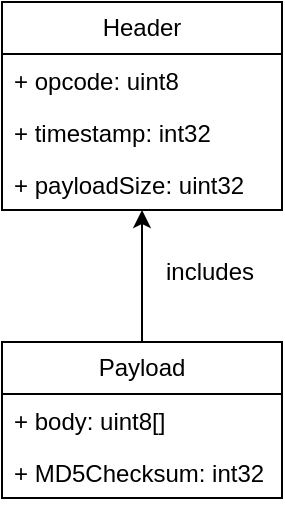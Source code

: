 <mxfile version="24.6.2" type="device">
  <diagram name="Page-1" id="beP4feVbxWRguCusmjlS">
    <mxGraphModel dx="690" dy="483" grid="1" gridSize="10" guides="1" tooltips="1" connect="1" arrows="1" fold="1" page="1" pageScale="1" pageWidth="827" pageHeight="1169" math="0" shadow="0">
      <root>
        <mxCell id="0" />
        <mxCell id="1" parent="0" />
        <mxCell id="K66X2FgH5PHW8AGvzwMQ-9" value="" style="edgeStyle=orthogonalEdgeStyle;rounded=0;orthogonalLoop=1;jettySize=auto;html=1;exitX=0.5;exitY=0;exitDx=0;exitDy=0;entryX=0.5;entryY=1;entryDx=0;entryDy=0;" parent="1" source="K66X2FgH5PHW8AGvzwMQ-5" target="K66X2FgH5PHW8AGvzwMQ-1" edge="1">
          <mxGeometry relative="1" as="geometry">
            <mxPoint x="650" y="180" as="sourcePoint" />
            <mxPoint x="410" y="190" as="targetPoint" />
            <Array as="points" />
          </mxGeometry>
        </mxCell>
        <mxCell id="K66X2FgH5PHW8AGvzwMQ-1" value="Header" style="swimlane;fontStyle=0;childLayout=stackLayout;horizontal=1;startSize=26;fillColor=none;horizontalStack=0;resizeParent=1;resizeParentMax=0;resizeLast=0;collapsible=1;marginBottom=0;whiteSpace=wrap;html=1;" parent="1" vertex="1">
          <mxGeometry x="340" y="70" width="140" height="104" as="geometry">
            <mxRectangle x="340" y="70" width="80" height="30" as="alternateBounds" />
          </mxGeometry>
        </mxCell>
        <mxCell id="K66X2FgH5PHW8AGvzwMQ-2" value="+ opcode: uint8" style="text;strokeColor=none;fillColor=none;align=left;verticalAlign=top;spacingLeft=4;spacingRight=4;overflow=hidden;rotatable=0;points=[[0,0.5],[1,0.5]];portConstraint=eastwest;whiteSpace=wrap;html=1;" parent="K66X2FgH5PHW8AGvzwMQ-1" vertex="1">
          <mxGeometry y="26" width="140" height="26" as="geometry" />
        </mxCell>
        <mxCell id="K66X2FgH5PHW8AGvzwMQ-3" value="+ timestamp: int32" style="text;strokeColor=none;fillColor=none;align=left;verticalAlign=top;spacingLeft=4;spacingRight=4;overflow=hidden;rotatable=0;points=[[0,0.5],[1,0.5]];portConstraint=eastwest;whiteSpace=wrap;html=1;" parent="K66X2FgH5PHW8AGvzwMQ-1" vertex="1">
          <mxGeometry y="52" width="140" height="26" as="geometry" />
        </mxCell>
        <mxCell id="K66X2FgH5PHW8AGvzwMQ-4" value="+ payloadSize: uint32" style="text;strokeColor=none;fillColor=none;align=left;verticalAlign=top;spacingLeft=4;spacingRight=4;overflow=hidden;rotatable=0;points=[[0,0.5],[1,0.5]];portConstraint=eastwest;whiteSpace=wrap;html=1;" parent="K66X2FgH5PHW8AGvzwMQ-1" vertex="1">
          <mxGeometry y="78" width="140" height="26" as="geometry" />
        </mxCell>
        <mxCell id="K66X2FgH5PHW8AGvzwMQ-5" value="Payload" style="swimlane;fontStyle=0;childLayout=stackLayout;horizontal=1;startSize=26;fillColor=none;horizontalStack=0;resizeParent=1;resizeParentMax=0;resizeLast=0;collapsible=1;marginBottom=0;whiteSpace=wrap;html=1;" parent="1" vertex="1">
          <mxGeometry x="340" y="240" width="140" height="78" as="geometry" />
        </mxCell>
        <mxCell id="K66X2FgH5PHW8AGvzwMQ-6" value="+ body: uint8[]" style="text;strokeColor=none;fillColor=none;align=left;verticalAlign=top;spacingLeft=4;spacingRight=4;overflow=hidden;rotatable=0;points=[[0,0.5],[1,0.5]];portConstraint=eastwest;whiteSpace=wrap;html=1;" parent="K66X2FgH5PHW8AGvzwMQ-5" vertex="1">
          <mxGeometry y="26" width="140" height="26" as="geometry" />
        </mxCell>
        <mxCell id="K66X2FgH5PHW8AGvzwMQ-7" value="+ MD5Checksum: int32" style="text;strokeColor=none;fillColor=none;align=left;verticalAlign=top;spacingLeft=4;spacingRight=4;overflow=hidden;rotatable=0;points=[[0,0.5],[1,0.5]];portConstraint=eastwest;whiteSpace=wrap;html=1;" parent="K66X2FgH5PHW8AGvzwMQ-5" vertex="1">
          <mxGeometry y="52" width="140" height="26" as="geometry" />
        </mxCell>
        <mxCell id="QXvnZrvxaJ31piuu6SNy-1" value="includes" style="text;html=1;align=center;verticalAlign=middle;whiteSpace=wrap;rounded=0;" vertex="1" parent="1">
          <mxGeometry x="414" y="190" width="60" height="30" as="geometry" />
        </mxCell>
      </root>
    </mxGraphModel>
  </diagram>
</mxfile>
